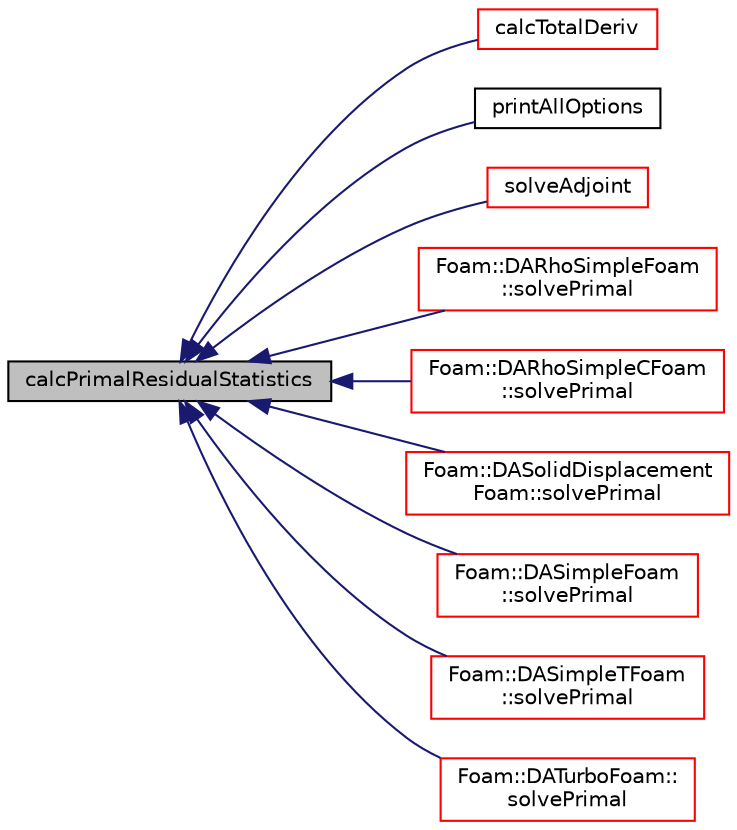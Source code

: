 digraph "calcPrimalResidualStatistics"
{
  bgcolor="transparent";
  edge [fontname="Helvetica",fontsize="10",labelfontname="Helvetica",labelfontsize="10"];
  node [fontname="Helvetica",fontsize="10",shape=record];
  rankdir="LR";
  Node302 [label="calcPrimalResidualStatistics",height=0.2,width=0.4,color="black", fillcolor="grey75", style="filled", fontcolor="black"];
  Node302 -> Node303 [dir="back",color="midnightblue",fontsize="10",style="solid",fontname="Helvetica"];
  Node303 [label="calcTotalDeriv",height=0.2,width=0.4,color="red",URL="$classFoam_1_1DASolver.html#ae61bd69b450c4e79a7eb089751e0ecde",tooltip="compute the total derivatives "];
  Node302 -> Node305 [dir="back",color="midnightblue",fontsize="10",style="solid",fontname="Helvetica"];
  Node305 [label="printAllOptions",height=0.2,width=0.4,color="black",URL="$classFoam_1_1DASolver.html#a967a69a9c61b3b15bc5419be87fcff08",tooltip="print all DAOption "];
  Node302 -> Node306 [dir="back",color="midnightblue",fontsize="10",style="solid",fontname="Helvetica"];
  Node306 [label="solveAdjoint",height=0.2,width=0.4,color="red",URL="$classFoam_1_1DASolver.html#a985af8c5b6d6bf478b8fd1d999865b47",tooltip="solve the adjoint linear equations "];
  Node302 -> Node307 [dir="back",color="midnightblue",fontsize="10",style="solid",fontname="Helvetica"];
  Node307 [label="Foam::DARhoSimpleFoam\l::solvePrimal",height=0.2,width=0.4,color="red",URL="$classFoam_1_1DARhoSimpleFoam.html#a5c0c6289530112c8badaa81d933bef5c",tooltip="solve the primal equations "];
  Node302 -> Node309 [dir="back",color="midnightblue",fontsize="10",style="solid",fontname="Helvetica"];
  Node309 [label="Foam::DARhoSimpleCFoam\l::solvePrimal",height=0.2,width=0.4,color="red",URL="$classFoam_1_1DARhoSimpleCFoam.html#a5c0c6289530112c8badaa81d933bef5c",tooltip="solve the primal equations "];
  Node302 -> Node311 [dir="back",color="midnightblue",fontsize="10",style="solid",fontname="Helvetica"];
  Node311 [label="Foam::DASolidDisplacement\lFoam::solvePrimal",height=0.2,width=0.4,color="red",URL="$classFoam_1_1DASolidDisplacementFoam.html#a5c0c6289530112c8badaa81d933bef5c",tooltip="solve the primal equations "];
  Node302 -> Node313 [dir="back",color="midnightblue",fontsize="10",style="solid",fontname="Helvetica"];
  Node313 [label="Foam::DASimpleFoam\l::solvePrimal",height=0.2,width=0.4,color="red",URL="$classFoam_1_1DASimpleFoam.html#a5c0c6289530112c8badaa81d933bef5c",tooltip="solve the primal equations "];
  Node302 -> Node315 [dir="back",color="midnightblue",fontsize="10",style="solid",fontname="Helvetica"];
  Node315 [label="Foam::DASimpleTFoam\l::solvePrimal",height=0.2,width=0.4,color="red",URL="$classFoam_1_1DASimpleTFoam.html#a5c0c6289530112c8badaa81d933bef5c",tooltip="solve the primal equations "];
  Node302 -> Node317 [dir="back",color="midnightblue",fontsize="10",style="solid",fontname="Helvetica"];
  Node317 [label="Foam::DATurboFoam::\lsolvePrimal",height=0.2,width=0.4,color="red",URL="$classFoam_1_1DATurboFoam.html#a5c0c6289530112c8badaa81d933bef5c",tooltip="solve the primal equations "];
}
